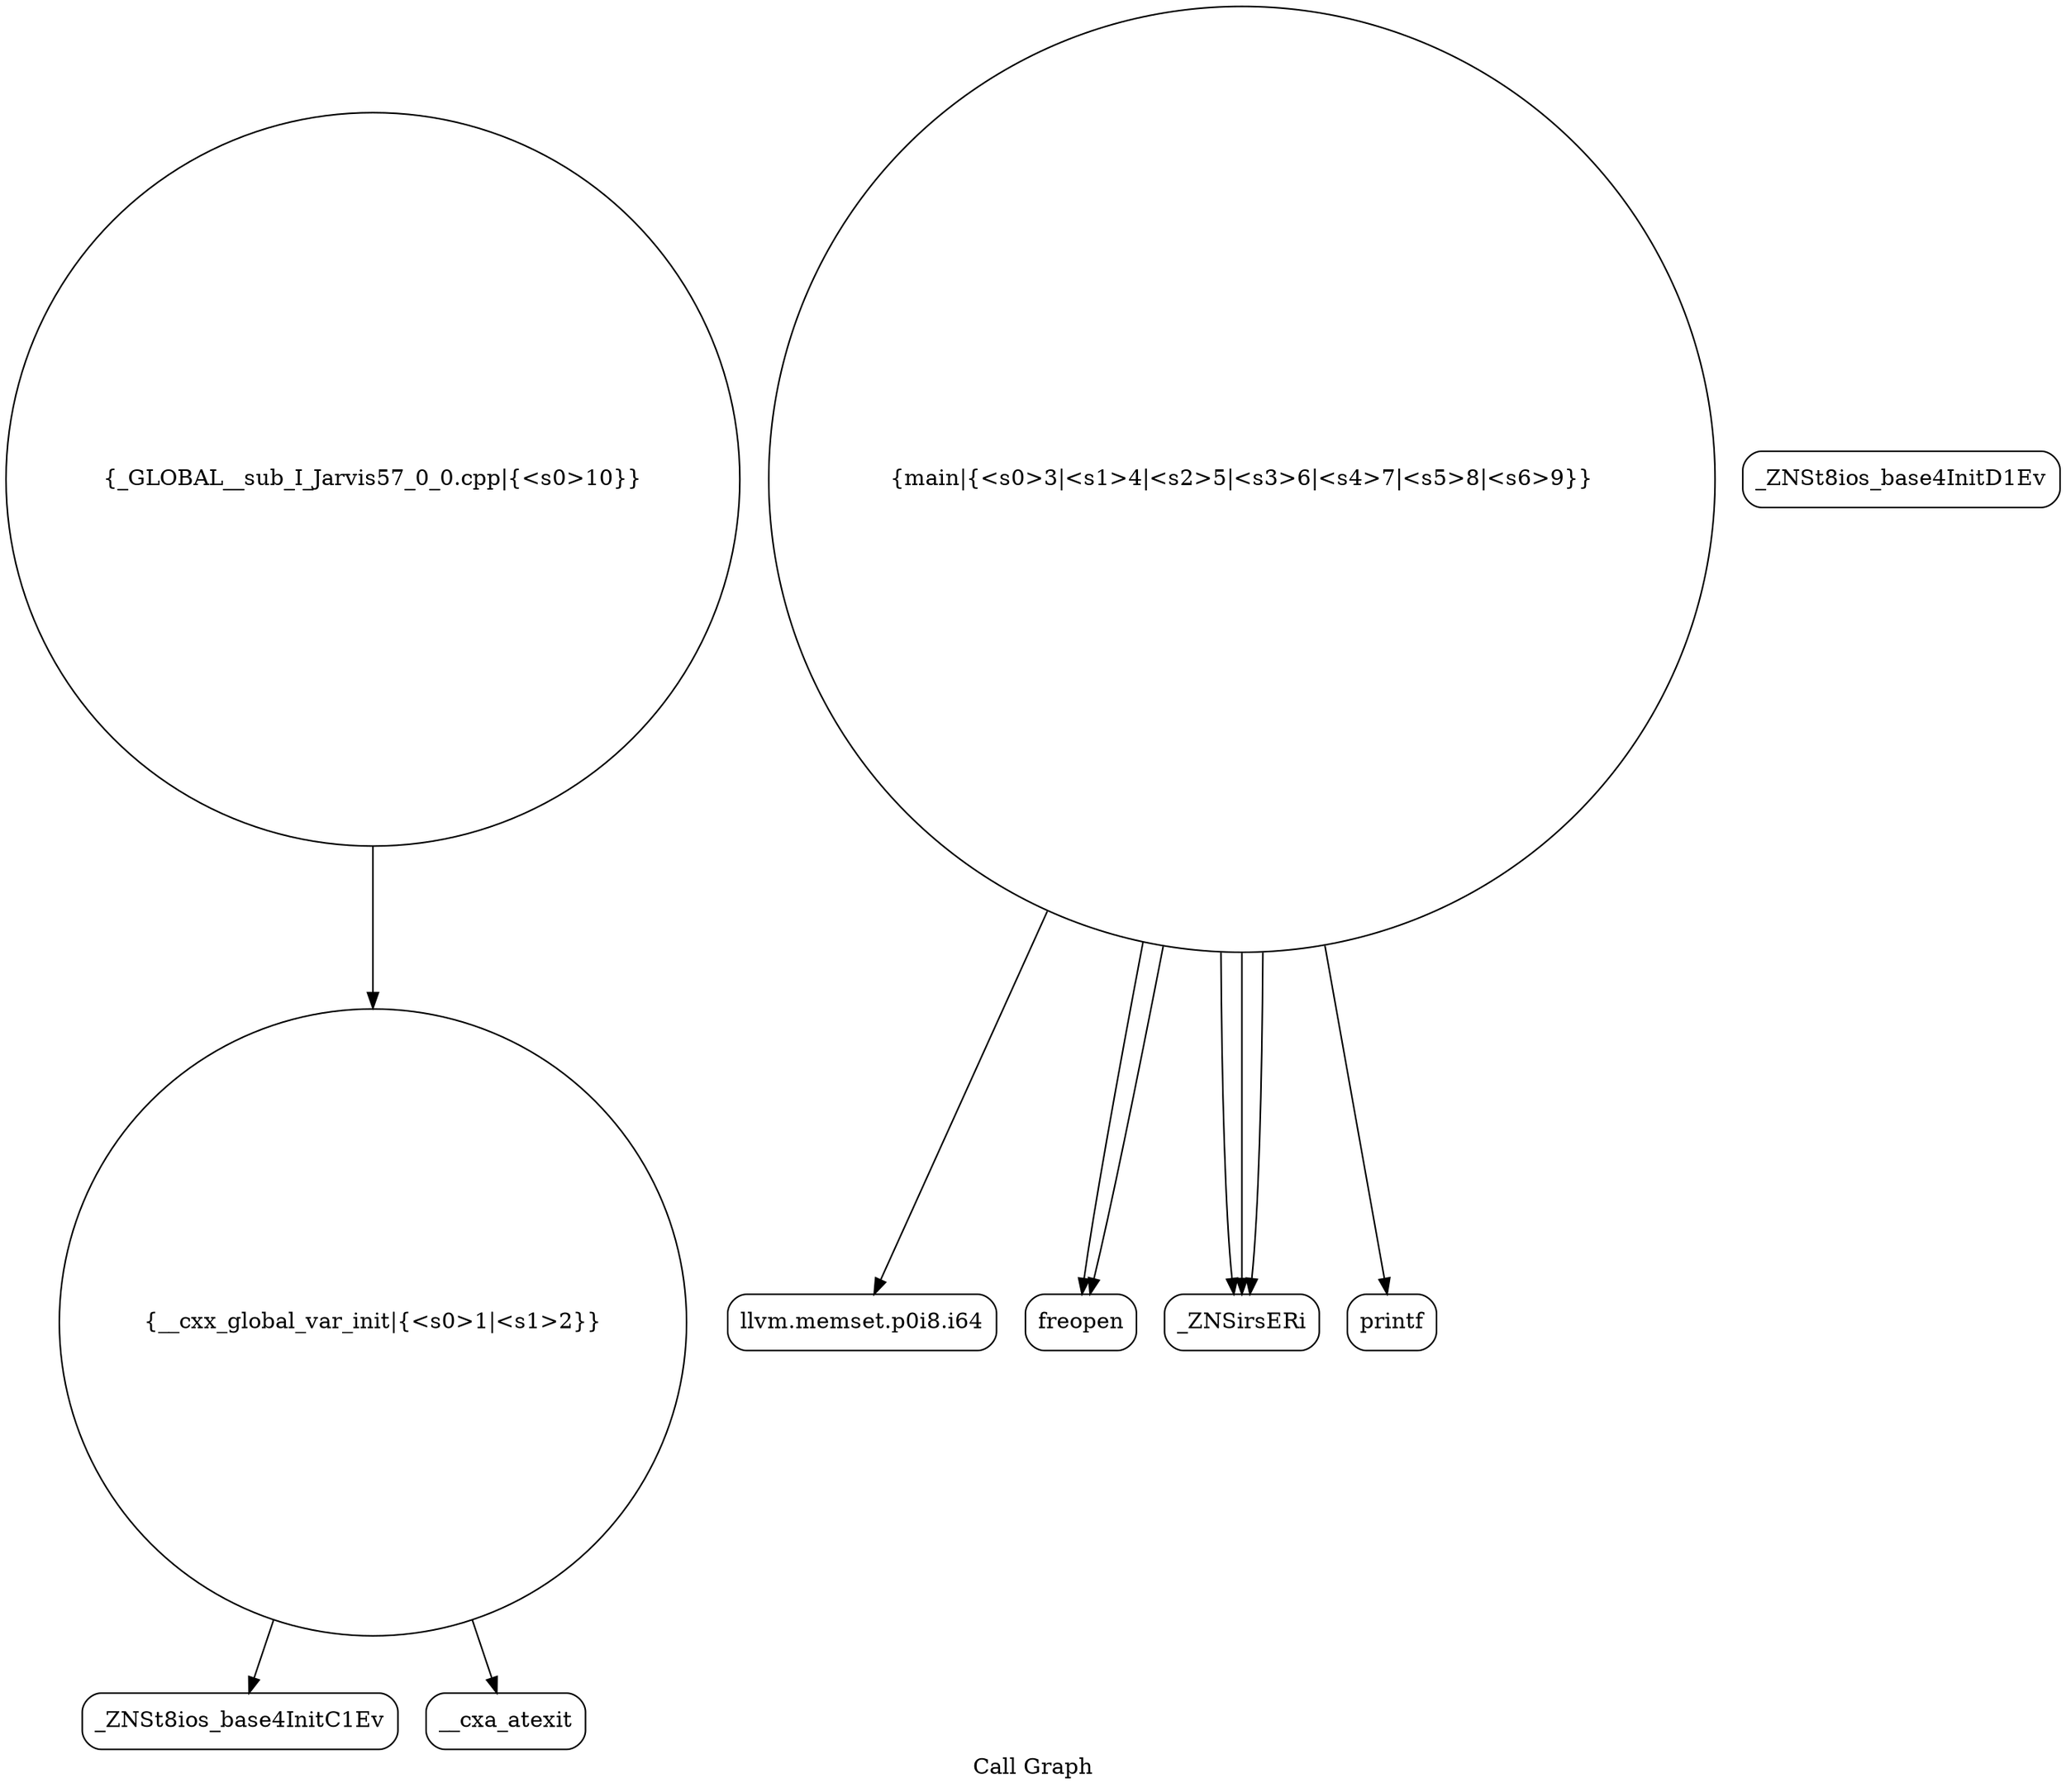 digraph "Call Graph" {
	label="Call Graph";

	Node0x5602577d8860 [shape=record,shape=circle,label="{__cxx_global_var_init|{<s0>1|<s1>2}}"];
	Node0x5602577d8860:s0 -> Node0x5602577d8cf0[color=black];
	Node0x5602577d8860:s1 -> Node0x5602577d8df0[color=black];
	Node0x5602577d8ff0 [shape=record,shape=Mrecord,label="{llvm.memset.p0i8.i64}"];
	Node0x5602577d8d70 [shape=record,shape=Mrecord,label="{_ZNSt8ios_base4InitD1Ev}"];
	Node0x5602577d90f0 [shape=record,shape=circle,label="{_GLOBAL__sub_I_Jarvis57_0_0.cpp|{<s0>10}}"];
	Node0x5602577d90f0:s0 -> Node0x5602577d8860[color=black];
	Node0x5602577d8e70 [shape=record,shape=circle,label="{main|{<s0>3|<s1>4|<s2>5|<s3>6|<s4>7|<s5>8|<s6>9}}"];
	Node0x5602577d8e70:s0 -> Node0x5602577d8ef0[color=black];
	Node0x5602577d8e70:s1 -> Node0x5602577d8ef0[color=black];
	Node0x5602577d8e70:s2 -> Node0x5602577d8f70[color=black];
	Node0x5602577d8e70:s3 -> Node0x5602577d8f70[color=black];
	Node0x5602577d8e70:s4 -> Node0x5602577d8f70[color=black];
	Node0x5602577d8e70:s5 -> Node0x5602577d8ff0[color=black];
	Node0x5602577d8e70:s6 -> Node0x5602577d9070[color=black];
	Node0x5602577d8f70 [shape=record,shape=Mrecord,label="{_ZNSirsERi}"];
	Node0x5602577d8cf0 [shape=record,shape=Mrecord,label="{_ZNSt8ios_base4InitC1Ev}"];
	Node0x5602577d9070 [shape=record,shape=Mrecord,label="{printf}"];
	Node0x5602577d8df0 [shape=record,shape=Mrecord,label="{__cxa_atexit}"];
	Node0x5602577d8ef0 [shape=record,shape=Mrecord,label="{freopen}"];
}
